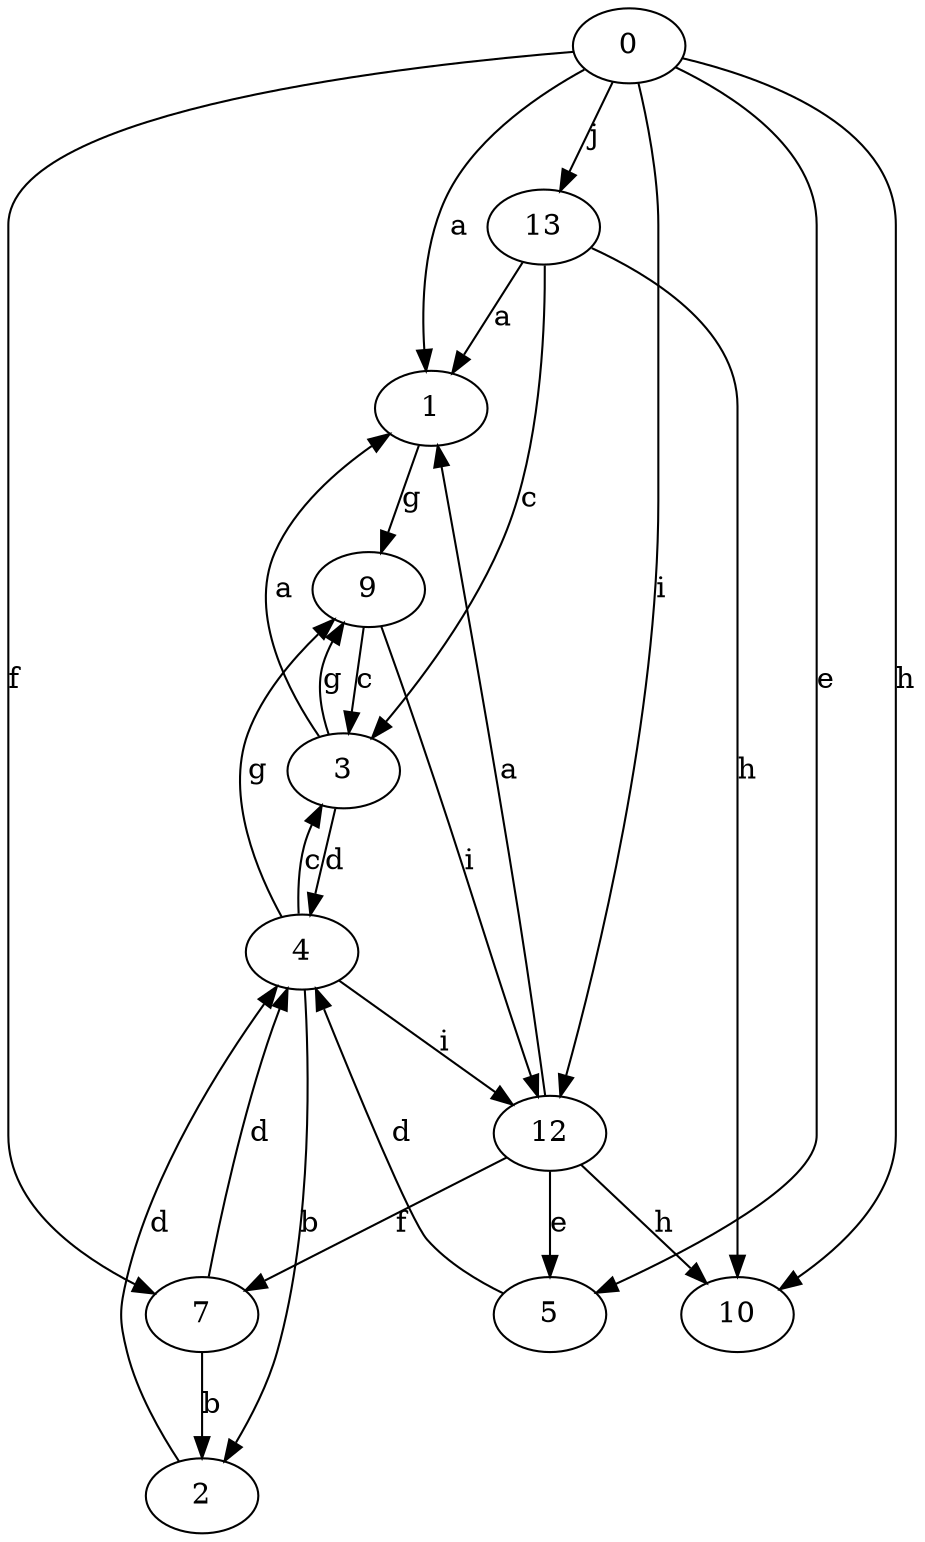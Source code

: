 strict digraph  {
1;
2;
3;
0;
4;
5;
7;
9;
10;
12;
13;
1 -> 9  [label=g];
2 -> 4  [label=d];
3 -> 1  [label=a];
3 -> 4  [label=d];
3 -> 9  [label=g];
0 -> 1  [label=a];
0 -> 5  [label=e];
0 -> 7  [label=f];
0 -> 10  [label=h];
0 -> 12  [label=i];
0 -> 13  [label=j];
4 -> 2  [label=b];
4 -> 3  [label=c];
4 -> 9  [label=g];
4 -> 12  [label=i];
5 -> 4  [label=d];
7 -> 2  [label=b];
7 -> 4  [label=d];
9 -> 3  [label=c];
9 -> 12  [label=i];
12 -> 1  [label=a];
12 -> 5  [label=e];
12 -> 7  [label=f];
12 -> 10  [label=h];
13 -> 1  [label=a];
13 -> 3  [label=c];
13 -> 10  [label=h];
}
